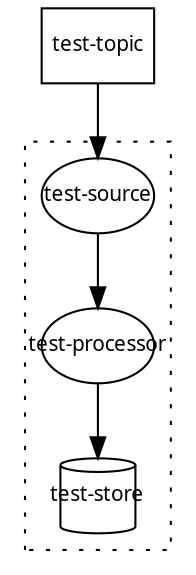 digraph g_global_store_usage {
  pack="true"
  packmode="clust"
  graph [fontname = "sans-serif", fontsize=10];
  node [fontname = "sans-serif", fontsize=10];
  edge [fontname = "sans-serif", fontsize=10];
  test_topic [shape=box, fixedsize=true, label="test-topic", xlabel=""];
  test_topic -> test_source;
  subgraph cluster_0 {
    style=dotted;
    test_source -> test_processor;
    test_source [shape=ellipse, fixedsize=true, label="test-source", xlabel=""];
    test_processor [shape=ellipse, fixedsize=true, label="test-processor", xlabel=""];
    test_store [shape=cylinder, fixedsize=true, width=0.5, label="test-store", xlabel=""];
    test_processor -> test_store;
  }
}